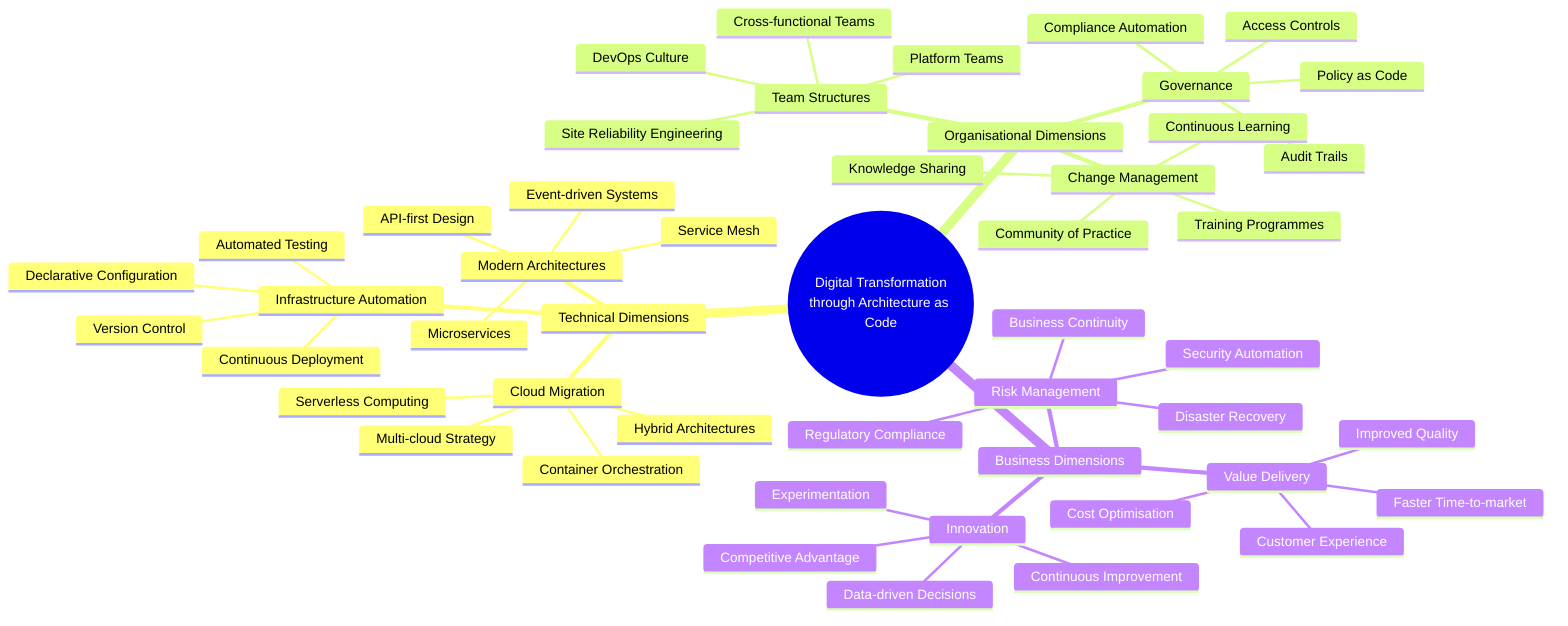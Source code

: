%%{init: {"theme": "base", "themeVariables": {"primaryColor": "#1E3A8A", "primaryTextColor": "#F8FAFC", "secondaryColor": "#2563EB", "tertiaryColor": "#BFDBFE", "background": "#F8FAFF", "lineColor": "#1E3A8A", "textColor": "#0F172A", "fontFamily": "Inter, 'Segoe UI', sans-serif", "mindmapBranchColor": "#1E3A8A", "mindmapLeafColor": "#2563EB"}}}%%
mindmap
  root((Digital Transformation<br/>through Architecture as Code))
    Technical Dimensions
      Cloud Migration
        Multi-cloud Strategy
        Hybrid Architectures
        Serverless Computing
        Container Orchestration
      Infrastructure Automation
        Declarative Configuration
        Version Control
        Automated Testing
        Continuous Deployment
      Modern Architectures
        Microservices
        API-first Design
        Event-driven Systems
        Service Mesh
    Organisational Dimensions
      Team Structures
        Cross-functional Teams
        DevOps Culture
        Site Reliability Engineering
        Platform Teams
      Governance
        Policy as Code
        Compliance Automation
        Audit Trails
        Access Controls
      Change Management
        Training Programmes
        Knowledge Sharing
        Community of Practice
        Continuous Learning
    Business Dimensions
      Value Delivery
        Faster Time-to-market
        Improved Quality
        Cost Optimisation
        Customer Experience
      Risk Management
        Security Automation
        Disaster Recovery
        Business Continuity
        Regulatory Compliance
      Innovation
        Experimentation
        Data-driven Decisions
        Continuous Improvement
        Competitive Advantage